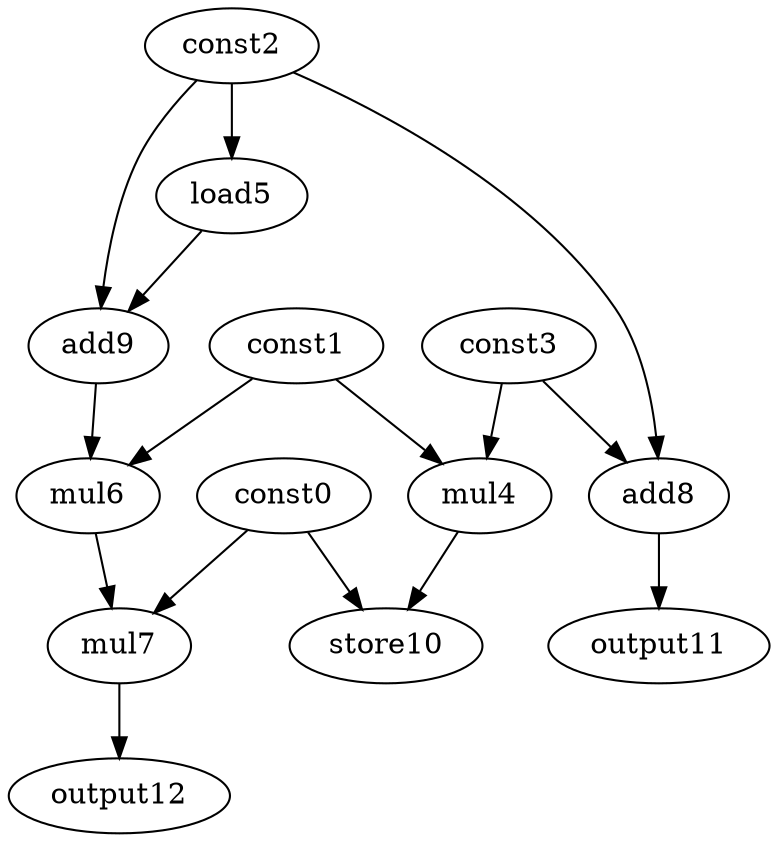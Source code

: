 digraph G { 
const0[opcode=const]; 
const1[opcode=const]; 
const2[opcode=const]; 
const3[opcode=const]; 
mul4[opcode=mul]; 
load5[opcode=load]; 
mul6[opcode=mul]; 
mul7[opcode=mul]; 
add8[opcode=add]; 
add9[opcode=add]; 
store10[opcode=store]; 
output11[opcode=output]; 
output12[opcode=output]; 
const1->mul4[operand=0];
const3->mul4[operand=1];
const2->load5[operand=0];
const2->add8[operand=0];
const3->add8[operand=1];
const2->add9[operand=0];
load5->add9[operand=1];
const0->store10[operand=0];
mul4->store10[operand=1];
add8->output11[operand=0];
const1->mul6[operand=0];
add9->mul6[operand=1];
const0->mul7[operand=0];
mul6->mul7[operand=1];
mul7->output12[operand=0];
}
